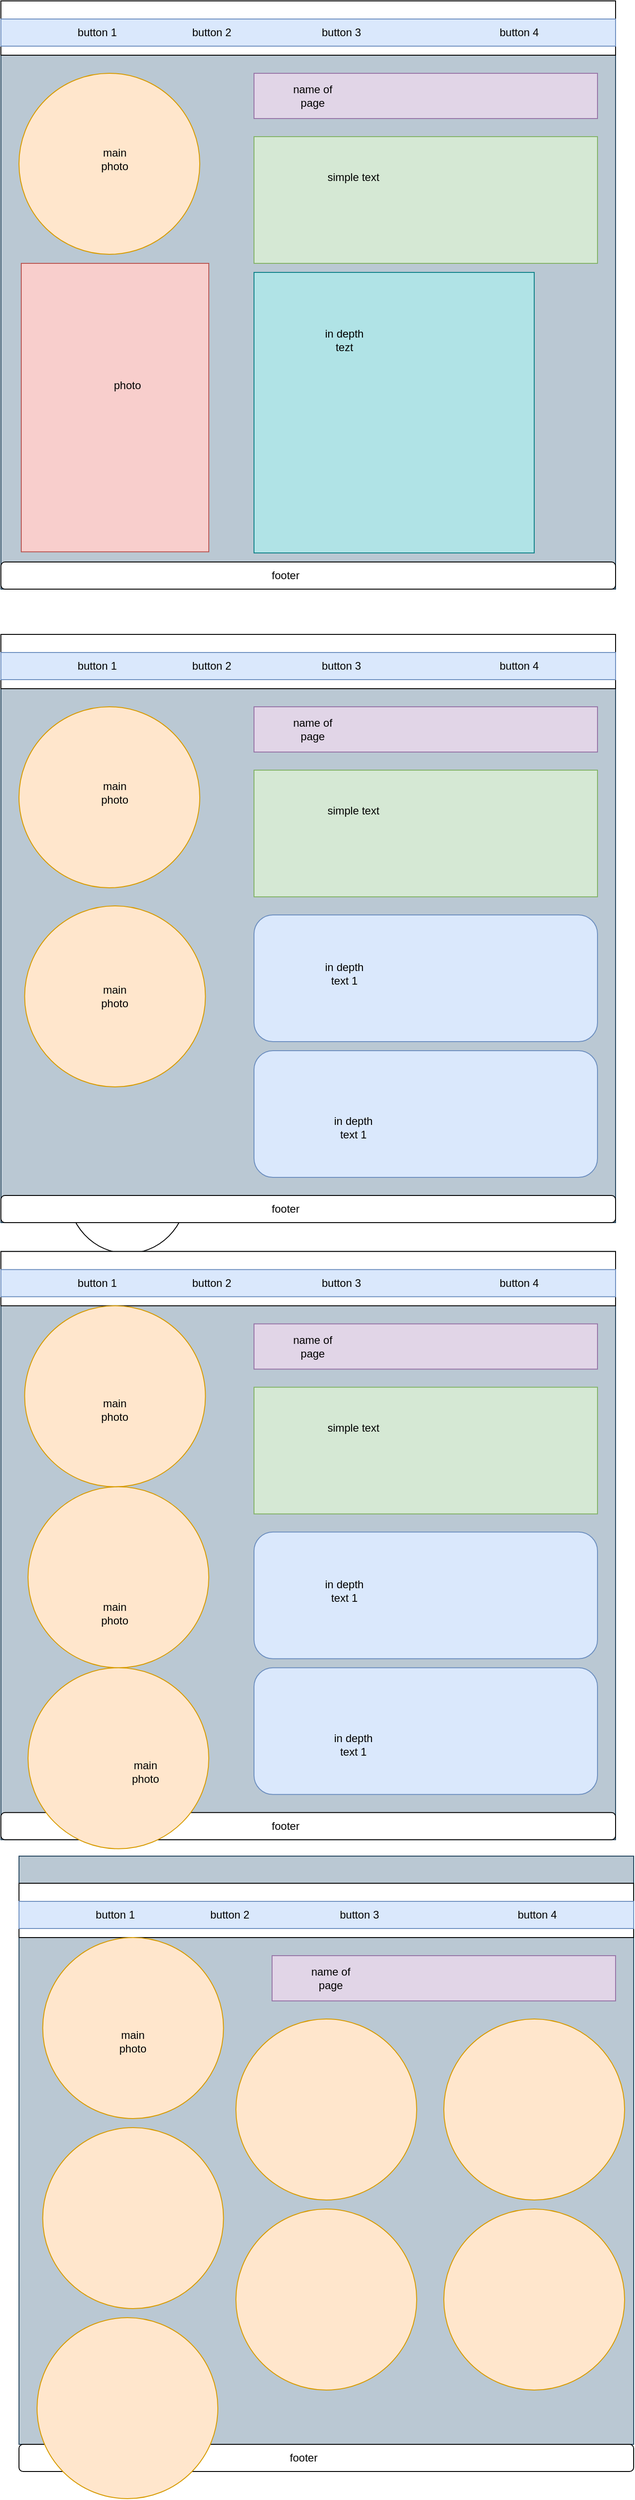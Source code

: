 <mxfile version="15.4.1" type="github">
  <diagram id="1Vn8lliQNEMfweE4_VYO" name="Page-1">
    <mxGraphModel dx="1574" dy="2031" grid="1" gridSize="10" guides="1" tooltips="1" connect="1" arrows="1" fold="1" page="1" pageScale="1" pageWidth="850" pageHeight="1100" math="0" shadow="0">
      <root>
        <mxCell id="0" />
        <mxCell id="1" parent="0" />
        <mxCell id="4bTokj8TWiAOkd2k1one-3" value="" style="rounded=0;whiteSpace=wrap;html=1;fillColor=#bac8d3;strokeColor=#23445d;" parent="1" vertex="1">
          <mxGeometry x="110" y="-1020" width="680" height="650" as="geometry" />
        </mxCell>
        <mxCell id="4bTokj8TWiAOkd2k1one-4" value="" style="rounded=1;whiteSpace=wrap;html=1;" parent="1" vertex="1">
          <mxGeometry x="110" y="-400" width="680" height="30" as="geometry" />
        </mxCell>
        <mxCell id="4IvhfYKciZKg-ZXPkNbz-18" value="" style="shape=lineEllipse;line=vertical;perimeter=ellipsePerimeter;whiteSpace=wrap;html=1;backgroundOutline=1;rotation=91;" vertex="1" parent="1">
          <mxGeometry x="181.87" y="230" width="136.26" height="131.87" as="geometry" />
        </mxCell>
        <mxCell id="4bTokj8TWiAOkd2k1one-6" value="footer" style="text;html=1;strokeColor=none;fillColor=none;align=center;verticalAlign=middle;whiteSpace=wrap;rounded=0;" parent="1" vertex="1">
          <mxGeometry x="395" y="-400" width="60" height="30" as="geometry" />
        </mxCell>
        <mxCell id="4bTokj8TWiAOkd2k1one-7" value="" style="rounded=0;whiteSpace=wrap;html=1;" parent="1" vertex="1">
          <mxGeometry x="110" y="-1020" width="680" height="60" as="geometry" />
        </mxCell>
        <mxCell id="4bTokj8TWiAOkd2k1one-8" value="button 1&amp;nbsp; &amp;nbsp; &amp;nbsp; &amp;nbsp; &amp;nbsp; &amp;nbsp; &amp;nbsp; &amp;nbsp; &amp;nbsp; &amp;nbsp; &amp;nbsp; &amp;nbsp; &amp;nbsp;button 2&amp;nbsp; &amp;nbsp; &amp;nbsp; &amp;nbsp; &amp;nbsp; &amp;nbsp; &amp;nbsp; &amp;nbsp; &amp;nbsp; &amp;nbsp; &amp;nbsp; &amp;nbsp; &amp;nbsp; &amp;nbsp; &amp;nbsp; button 3&amp;nbsp; &amp;nbsp; &amp;nbsp; &amp;nbsp; &amp;nbsp; &amp;nbsp; &amp;nbsp; &amp;nbsp; &amp;nbsp; &amp;nbsp; &amp;nbsp; &amp;nbsp; &amp;nbsp; &amp;nbsp; &amp;nbsp; &amp;nbsp; &amp;nbsp; &amp;nbsp; &amp;nbsp; &amp;nbsp; &amp;nbsp; &amp;nbsp; &amp;nbsp; button 4" style="text;html=1;strokeColor=#6c8ebf;fillColor=#dae8fc;align=center;verticalAlign=middle;whiteSpace=wrap;rounded=0;" parent="1" vertex="1">
          <mxGeometry x="110" y="-1000" width="680" height="30" as="geometry" />
        </mxCell>
        <mxCell id="4bTokj8TWiAOkd2k1one-9" value="" style="ellipse;whiteSpace=wrap;html=1;aspect=fixed;fillColor=#ffe6cc;strokeColor=#d79b00;" parent="1" vertex="1">
          <mxGeometry x="130" y="-940" width="200" height="200" as="geometry" />
        </mxCell>
        <mxCell id="4bTokj8TWiAOkd2k1one-11" value="" style="rounded=0;whiteSpace=wrap;html=1;fillColor=#e1d5e7;strokeColor=#9673a6;" parent="1" vertex="1">
          <mxGeometry x="390" y="-940" width="380" height="50" as="geometry" />
        </mxCell>
        <mxCell id="4bTokj8TWiAOkd2k1one-12" value="" style="rounded=0;whiteSpace=wrap;html=1;fillColor=#d5e8d4;strokeColor=#82b366;" parent="1" vertex="1">
          <mxGeometry x="390" y="-870" width="380" height="140" as="geometry" />
        </mxCell>
        <mxCell id="4bTokj8TWiAOkd2k1one-13" value="" style="whiteSpace=wrap;html=1;aspect=fixed;fillColor=#b0e3e6;strokeColor=#0e8088;" parent="1" vertex="1">
          <mxGeometry x="390" y="-720" width="310" height="310" as="geometry" />
        </mxCell>
        <mxCell id="4bTokj8TWiAOkd2k1one-15" value="" style="rounded=0;whiteSpace=wrap;html=1;rotation=90;fillColor=#f8cecc;strokeColor=#b85450;" parent="1" vertex="1">
          <mxGeometry x="76.88" y="-674.37" width="318.75" height="207.5" as="geometry" />
        </mxCell>
        <mxCell id="4bTokj8TWiAOkd2k1one-16" value="simple text" style="text;html=1;strokeColor=none;fillColor=none;align=center;verticalAlign=middle;whiteSpace=wrap;rounded=0;" parent="1" vertex="1">
          <mxGeometry x="470" y="-840" width="60" height="30" as="geometry" />
        </mxCell>
        <mxCell id="4bTokj8TWiAOkd2k1one-17" value="in depth tezt" style="text;html=1;strokeColor=none;fillColor=none;align=center;verticalAlign=middle;whiteSpace=wrap;rounded=0;" parent="1" vertex="1">
          <mxGeometry x="460" y="-660" width="60" height="30" as="geometry" />
        </mxCell>
        <mxCell id="4bTokj8TWiAOkd2k1one-18" value="photo" style="text;html=1;strokeColor=none;fillColor=none;align=center;verticalAlign=middle;whiteSpace=wrap;rounded=0;" parent="1" vertex="1">
          <mxGeometry x="220" y="-610" width="60" height="30" as="geometry" />
        </mxCell>
        <mxCell id="4bTokj8TWiAOkd2k1one-19" value="main photo&lt;span style=&quot;color: rgba(0 , 0 , 0 , 0) ; font-family: monospace ; font-size: 0px&quot;&gt;%3CmxGraphModel%3E%3Croot%3E%3CmxCell%20id%3D%220%22%2F%3E%3CmxCell%20id%3D%221%22%20parent%3D%220%22%2F%3E%3CmxCell%20id%3D%222%22%20value%3D%22photo%22%20style%3D%22text%3Bhtml%3D1%3BstrokeColor%3Dnone%3BfillColor%3Dnone%3Balign%3Dcenter%3BverticalAlign%3Dmiddle%3BwhiteSpace%3Dwrap%3Brounded%3D0%3B%22%20vertex%3D%221%22%20parent%3D%221%22%3E%3CmxGeometry%20x%3D%22220%22%20y%3D%22-610%22%20width%3D%2260%22%20height%3D%2230%22%20as%3D%22geometry%22%2F%3E%3C%2FmxCell%3E%3C%2Froot%3E%3C%2FmxGraphModel%3E&lt;/span&gt;" style="text;html=1;strokeColor=none;fillColor=none;align=center;verticalAlign=middle;whiteSpace=wrap;rounded=0;" parent="1" vertex="1">
          <mxGeometry x="206.26" y="-860" width="60" height="30" as="geometry" />
        </mxCell>
        <mxCell id="4bTokj8TWiAOkd2k1one-20" value="name of page" style="text;html=1;strokeColor=none;fillColor=none;align=center;verticalAlign=middle;whiteSpace=wrap;rounded=0;" parent="1" vertex="1">
          <mxGeometry x="425" y="-930" width="60" height="30" as="geometry" />
        </mxCell>
        <mxCell id="4IvhfYKciZKg-ZXPkNbz-1" value="" style="rounded=0;whiteSpace=wrap;html=1;fillColor=#bac8d3;strokeColor=#23445d;" vertex="1" parent="1">
          <mxGeometry x="110" y="-320" width="680" height="650" as="geometry" />
        </mxCell>
        <mxCell id="4IvhfYKciZKg-ZXPkNbz-2" value="" style="rounded=1;whiteSpace=wrap;html=1;" vertex="1" parent="1">
          <mxGeometry x="110" y="300" width="680" height="30" as="geometry" />
        </mxCell>
        <mxCell id="4IvhfYKciZKg-ZXPkNbz-3" value="footer" style="text;html=1;strokeColor=none;fillColor=none;align=center;verticalAlign=middle;whiteSpace=wrap;rounded=0;" vertex="1" parent="1">
          <mxGeometry x="395" y="300" width="60" height="30" as="geometry" />
        </mxCell>
        <mxCell id="4IvhfYKciZKg-ZXPkNbz-4" value="" style="rounded=0;whiteSpace=wrap;html=1;" vertex="1" parent="1">
          <mxGeometry x="110" y="-320" width="680" height="60" as="geometry" />
        </mxCell>
        <mxCell id="4IvhfYKciZKg-ZXPkNbz-5" value="button 1&amp;nbsp; &amp;nbsp; &amp;nbsp; &amp;nbsp; &amp;nbsp; &amp;nbsp; &amp;nbsp; &amp;nbsp; &amp;nbsp; &amp;nbsp; &amp;nbsp; &amp;nbsp; &amp;nbsp;button 2&amp;nbsp; &amp;nbsp; &amp;nbsp; &amp;nbsp; &amp;nbsp; &amp;nbsp; &amp;nbsp; &amp;nbsp; &amp;nbsp; &amp;nbsp; &amp;nbsp; &amp;nbsp; &amp;nbsp; &amp;nbsp; &amp;nbsp; button 3&amp;nbsp; &amp;nbsp; &amp;nbsp; &amp;nbsp; &amp;nbsp; &amp;nbsp; &amp;nbsp; &amp;nbsp; &amp;nbsp; &amp;nbsp; &amp;nbsp; &amp;nbsp; &amp;nbsp; &amp;nbsp; &amp;nbsp; &amp;nbsp; &amp;nbsp; &amp;nbsp; &amp;nbsp; &amp;nbsp; &amp;nbsp; &amp;nbsp; &amp;nbsp; button 4" style="text;html=1;strokeColor=#6c8ebf;fillColor=#dae8fc;align=center;verticalAlign=middle;whiteSpace=wrap;rounded=0;" vertex="1" parent="1">
          <mxGeometry x="110" y="-300" width="680" height="30" as="geometry" />
        </mxCell>
        <mxCell id="4IvhfYKciZKg-ZXPkNbz-6" value="" style="ellipse;whiteSpace=wrap;html=1;aspect=fixed;fillColor=#ffe6cc;strokeColor=#d79b00;" vertex="1" parent="1">
          <mxGeometry x="130" y="-240" width="200" height="200" as="geometry" />
        </mxCell>
        <mxCell id="4IvhfYKciZKg-ZXPkNbz-7" value="" style="rounded=0;whiteSpace=wrap;html=1;fillColor=#e1d5e7;strokeColor=#9673a6;" vertex="1" parent="1">
          <mxGeometry x="390" y="-240" width="380" height="50" as="geometry" />
        </mxCell>
        <mxCell id="4IvhfYKciZKg-ZXPkNbz-8" value="" style="rounded=0;whiteSpace=wrap;html=1;fillColor=#d5e8d4;strokeColor=#82b366;" vertex="1" parent="1">
          <mxGeometry x="390" y="-170" width="380" height="140" as="geometry" />
        </mxCell>
        <mxCell id="4IvhfYKciZKg-ZXPkNbz-11" value="simple text" style="text;html=1;strokeColor=none;fillColor=none;align=center;verticalAlign=middle;whiteSpace=wrap;rounded=0;" vertex="1" parent="1">
          <mxGeometry x="470" y="-140" width="60" height="30" as="geometry" />
        </mxCell>
        <mxCell id="4IvhfYKciZKg-ZXPkNbz-13" value="photo" style="text;html=1;strokeColor=none;fillColor=none;align=center;verticalAlign=middle;whiteSpace=wrap;rounded=0;" vertex="1" parent="1">
          <mxGeometry x="220" y="90" width="60" height="30" as="geometry" />
        </mxCell>
        <mxCell id="4IvhfYKciZKg-ZXPkNbz-14" value="main photo&lt;span style=&quot;color: rgba(0 , 0 , 0 , 0) ; font-family: monospace ; font-size: 0px&quot;&gt;%3CmxGraphModel%3E%3Croot%3E%3CmxCell%20id%3D%220%22%2F%3E%3CmxCell%20id%3D%221%22%20parent%3D%220%22%2F%3E%3CmxCell%20id%3D%222%22%20value%3D%22photo%22%20style%3D%22text%3Bhtml%3D1%3BstrokeColor%3Dnone%3BfillColor%3Dnone%3Balign%3Dcenter%3BverticalAlign%3Dmiddle%3BwhiteSpace%3Dwrap%3Brounded%3D0%3B%22%20vertex%3D%221%22%20parent%3D%221%22%3E%3CmxGeometry%20x%3D%22220%22%20y%3D%22-610%22%20width%3D%2260%22%20height%3D%2230%22%20as%3D%22geometry%22%2F%3E%3C%2FmxCell%3E%3C%2Froot%3E%3C%2FmxGraphModel%3E&lt;/span&gt;" style="text;html=1;strokeColor=none;fillColor=none;align=center;verticalAlign=middle;whiteSpace=wrap;rounded=0;" vertex="1" parent="1">
          <mxGeometry x="206.26" y="-160" width="60" height="30" as="geometry" />
        </mxCell>
        <mxCell id="4IvhfYKciZKg-ZXPkNbz-15" value="name of page" style="text;html=1;strokeColor=none;fillColor=none;align=center;verticalAlign=middle;whiteSpace=wrap;rounded=0;" vertex="1" parent="1">
          <mxGeometry x="425" y="-230" width="60" height="30" as="geometry" />
        </mxCell>
        <mxCell id="4IvhfYKciZKg-ZXPkNbz-17" value="" style="ellipse;whiteSpace=wrap;html=1;aspect=fixed;fillColor=#ffe6cc;strokeColor=#d79b00;" vertex="1" parent="1">
          <mxGeometry x="136.26" y="-20" width="200" height="200" as="geometry" />
        </mxCell>
        <mxCell id="4IvhfYKciZKg-ZXPkNbz-20" value="" style="rounded=1;whiteSpace=wrap;html=1;fillColor=#dae8fc;strokeColor=#6c8ebf;" vertex="1" parent="1">
          <mxGeometry x="390" y="-10" width="380" height="140" as="geometry" />
        </mxCell>
        <mxCell id="4IvhfYKciZKg-ZXPkNbz-12" value="in depth text 1" style="text;html=1;strokeColor=none;fillColor=none;align=center;verticalAlign=middle;whiteSpace=wrap;rounded=0;" vertex="1" parent="1">
          <mxGeometry x="460" y="40" width="60" height="30" as="geometry" />
        </mxCell>
        <mxCell id="4IvhfYKciZKg-ZXPkNbz-21" value="" style="rounded=1;whiteSpace=wrap;html=1;fillColor=#dae8fc;strokeColor=#6c8ebf;" vertex="1" parent="1">
          <mxGeometry x="390" y="140" width="380" height="140" as="geometry" />
        </mxCell>
        <mxCell id="4IvhfYKciZKg-ZXPkNbz-22" value="in depth text 1" style="text;html=1;strokeColor=none;fillColor=none;align=center;verticalAlign=middle;whiteSpace=wrap;rounded=0;" vertex="1" parent="1">
          <mxGeometry x="470" y="210" width="60" height="30" as="geometry" />
        </mxCell>
        <mxCell id="4IvhfYKciZKg-ZXPkNbz-23" value="main photo&lt;span style=&quot;color: rgba(0 , 0 , 0 , 0) ; font-family: monospace ; font-size: 0px&quot;&gt;%3CmxGraphModel%3E%3Croot%3E%3CmxCell%20id%3D%220%22%2F%3E%3CmxCell%20id%3D%221%22%20parent%3D%220%22%2F%3E%3CmxCell%20id%3D%222%22%20value%3D%22photo%22%20style%3D%22text%3Bhtml%3D1%3BstrokeColor%3Dnone%3BfillColor%3Dnone%3Balign%3Dcenter%3BverticalAlign%3Dmiddle%3BwhiteSpace%3Dwrap%3Brounded%3D0%3B%22%20vertex%3D%221%22%20parent%3D%221%22%3E%3CmxGeometry%20x%3D%22220%22%20y%3D%22-610%22%20width%3D%2260%22%20height%3D%2230%22%20as%3D%22geometry%22%2F%3E%3C%2FmxCell%3E%3C%2Froot%3E%3C%2FmxGraphModel%3E&lt;/span&gt;" style="text;html=1;strokeColor=none;fillColor=none;align=center;verticalAlign=middle;whiteSpace=wrap;rounded=0;" vertex="1" parent="1">
          <mxGeometry x="206.26" y="65" width="60" height="30" as="geometry" />
        </mxCell>
        <mxCell id="4IvhfYKciZKg-ZXPkNbz-24" value="" style="rounded=0;whiteSpace=wrap;html=1;fillColor=#bac8d3;strokeColor=#23445d;" vertex="1" parent="1">
          <mxGeometry x="110" y="361.87" width="680" height="650" as="geometry" />
        </mxCell>
        <mxCell id="4IvhfYKciZKg-ZXPkNbz-25" value="" style="rounded=1;whiteSpace=wrap;html=1;" vertex="1" parent="1">
          <mxGeometry x="110" y="981.87" width="680" height="30" as="geometry" />
        </mxCell>
        <mxCell id="4IvhfYKciZKg-ZXPkNbz-26" value="footer" style="text;html=1;strokeColor=none;fillColor=none;align=center;verticalAlign=middle;whiteSpace=wrap;rounded=0;" vertex="1" parent="1">
          <mxGeometry x="395" y="981.87" width="60" height="30" as="geometry" />
        </mxCell>
        <mxCell id="4IvhfYKciZKg-ZXPkNbz-27" value="" style="rounded=0;whiteSpace=wrap;html=1;" vertex="1" parent="1">
          <mxGeometry x="110" y="361.87" width="680" height="60" as="geometry" />
        </mxCell>
        <mxCell id="4IvhfYKciZKg-ZXPkNbz-28" value="button 1&amp;nbsp; &amp;nbsp; &amp;nbsp; &amp;nbsp; &amp;nbsp; &amp;nbsp; &amp;nbsp; &amp;nbsp; &amp;nbsp; &amp;nbsp; &amp;nbsp; &amp;nbsp; &amp;nbsp;button 2&amp;nbsp; &amp;nbsp; &amp;nbsp; &amp;nbsp; &amp;nbsp; &amp;nbsp; &amp;nbsp; &amp;nbsp; &amp;nbsp; &amp;nbsp; &amp;nbsp; &amp;nbsp; &amp;nbsp; &amp;nbsp; &amp;nbsp; button 3&amp;nbsp; &amp;nbsp; &amp;nbsp; &amp;nbsp; &amp;nbsp; &amp;nbsp; &amp;nbsp; &amp;nbsp; &amp;nbsp; &amp;nbsp; &amp;nbsp; &amp;nbsp; &amp;nbsp; &amp;nbsp; &amp;nbsp; &amp;nbsp; &amp;nbsp; &amp;nbsp; &amp;nbsp; &amp;nbsp; &amp;nbsp; &amp;nbsp; &amp;nbsp; button 4" style="text;html=1;strokeColor=#6c8ebf;fillColor=#dae8fc;align=center;verticalAlign=middle;whiteSpace=wrap;rounded=0;" vertex="1" parent="1">
          <mxGeometry x="110" y="381.87" width="680" height="30" as="geometry" />
        </mxCell>
        <mxCell id="4IvhfYKciZKg-ZXPkNbz-29" value="" style="ellipse;whiteSpace=wrap;html=1;aspect=fixed;fillColor=#ffe6cc;strokeColor=#d79b00;" vertex="1" parent="1">
          <mxGeometry x="136.26" y="421.87" width="200" height="200" as="geometry" />
        </mxCell>
        <mxCell id="4IvhfYKciZKg-ZXPkNbz-30" value="" style="rounded=0;whiteSpace=wrap;html=1;fillColor=#e1d5e7;strokeColor=#9673a6;" vertex="1" parent="1">
          <mxGeometry x="390" y="441.87" width="380" height="50" as="geometry" />
        </mxCell>
        <mxCell id="4IvhfYKciZKg-ZXPkNbz-31" value="" style="rounded=0;whiteSpace=wrap;html=1;fillColor=#d5e8d4;strokeColor=#82b366;" vertex="1" parent="1">
          <mxGeometry x="390" y="511.87" width="380" height="140" as="geometry" />
        </mxCell>
        <mxCell id="4IvhfYKciZKg-ZXPkNbz-32" value="simple text" style="text;html=1;strokeColor=none;fillColor=none;align=center;verticalAlign=middle;whiteSpace=wrap;rounded=0;" vertex="1" parent="1">
          <mxGeometry x="470" y="541.87" width="60" height="30" as="geometry" />
        </mxCell>
        <mxCell id="4IvhfYKciZKg-ZXPkNbz-33" value="photo" style="text;html=1;strokeColor=none;fillColor=none;align=center;verticalAlign=middle;whiteSpace=wrap;rounded=0;" vertex="1" parent="1">
          <mxGeometry x="220" y="771.87" width="60" height="30" as="geometry" />
        </mxCell>
        <mxCell id="4IvhfYKciZKg-ZXPkNbz-34" value="main photo&lt;span style=&quot;color: rgba(0 , 0 , 0 , 0) ; font-family: monospace ; font-size: 0px&quot;&gt;%3CmxGraphModel%3E%3Croot%3E%3CmxCell%20id%3D%220%22%2F%3E%3CmxCell%20id%3D%221%22%20parent%3D%220%22%2F%3E%3CmxCell%20id%3D%222%22%20value%3D%22photo%22%20style%3D%22text%3Bhtml%3D1%3BstrokeColor%3Dnone%3BfillColor%3Dnone%3Balign%3Dcenter%3BverticalAlign%3Dmiddle%3BwhiteSpace%3Dwrap%3Brounded%3D0%3B%22%20vertex%3D%221%22%20parent%3D%221%22%3E%3CmxGeometry%20x%3D%22220%22%20y%3D%22-610%22%20width%3D%2260%22%20height%3D%2230%22%20as%3D%22geometry%22%2F%3E%3C%2FmxCell%3E%3C%2Froot%3E%3C%2FmxGraphModel%3E&lt;/span&gt;" style="text;html=1;strokeColor=none;fillColor=none;align=center;verticalAlign=middle;whiteSpace=wrap;rounded=0;" vertex="1" parent="1">
          <mxGeometry x="206.26" y="521.87" width="60" height="30" as="geometry" />
        </mxCell>
        <mxCell id="4IvhfYKciZKg-ZXPkNbz-35" value="name of page" style="text;html=1;strokeColor=none;fillColor=none;align=center;verticalAlign=middle;whiteSpace=wrap;rounded=0;" vertex="1" parent="1">
          <mxGeometry x="425" y="451.87" width="60" height="30" as="geometry" />
        </mxCell>
        <mxCell id="4IvhfYKciZKg-ZXPkNbz-36" value="" style="ellipse;whiteSpace=wrap;html=1;aspect=fixed;fillColor=#ffe6cc;strokeColor=#d79b00;" vertex="1" parent="1">
          <mxGeometry x="140" y="621.87" width="200" height="200" as="geometry" />
        </mxCell>
        <mxCell id="4IvhfYKciZKg-ZXPkNbz-37" value="" style="rounded=1;whiteSpace=wrap;html=1;fillColor=#dae8fc;strokeColor=#6c8ebf;" vertex="1" parent="1">
          <mxGeometry x="390" y="671.87" width="380" height="140" as="geometry" />
        </mxCell>
        <mxCell id="4IvhfYKciZKg-ZXPkNbz-38" value="in depth text 1" style="text;html=1;strokeColor=none;fillColor=none;align=center;verticalAlign=middle;whiteSpace=wrap;rounded=0;" vertex="1" parent="1">
          <mxGeometry x="460" y="721.87" width="60" height="30" as="geometry" />
        </mxCell>
        <mxCell id="4IvhfYKciZKg-ZXPkNbz-39" value="" style="rounded=1;whiteSpace=wrap;html=1;fillColor=#dae8fc;strokeColor=#6c8ebf;" vertex="1" parent="1">
          <mxGeometry x="390" y="821.87" width="380" height="140" as="geometry" />
        </mxCell>
        <mxCell id="4IvhfYKciZKg-ZXPkNbz-40" value="in depth text 1" style="text;html=1;strokeColor=none;fillColor=none;align=center;verticalAlign=middle;whiteSpace=wrap;rounded=0;" vertex="1" parent="1">
          <mxGeometry x="470" y="891.87" width="60" height="30" as="geometry" />
        </mxCell>
        <mxCell id="4IvhfYKciZKg-ZXPkNbz-41" value="main photo&lt;span style=&quot;color: rgba(0 , 0 , 0 , 0) ; font-family: monospace ; font-size: 0px&quot;&gt;%3CmxGraphModel%3E%3Croot%3E%3CmxCell%20id%3D%220%22%2F%3E%3CmxCell%20id%3D%221%22%20parent%3D%220%22%2F%3E%3CmxCell%20id%3D%222%22%20value%3D%22photo%22%20style%3D%22text%3Bhtml%3D1%3BstrokeColor%3Dnone%3BfillColor%3Dnone%3Balign%3Dcenter%3BverticalAlign%3Dmiddle%3BwhiteSpace%3Dwrap%3Brounded%3D0%3B%22%20vertex%3D%221%22%20parent%3D%221%22%3E%3CmxGeometry%20x%3D%22220%22%20y%3D%22-610%22%20width%3D%2260%22%20height%3D%2230%22%20as%3D%22geometry%22%2F%3E%3C%2FmxCell%3E%3C%2Froot%3E%3C%2FmxGraphModel%3E&lt;/span&gt;" style="text;html=1;strokeColor=none;fillColor=none;align=center;verticalAlign=middle;whiteSpace=wrap;rounded=0;" vertex="1" parent="1">
          <mxGeometry x="206.26" y="746.87" width="60" height="30" as="geometry" />
        </mxCell>
        <mxCell id="4IvhfYKciZKg-ZXPkNbz-42" value="" style="ellipse;whiteSpace=wrap;html=1;aspect=fixed;fillColor=#ffe6cc;strokeColor=#d79b00;" vertex="1" parent="1">
          <mxGeometry x="140" y="821.87" width="200" height="200" as="geometry" />
        </mxCell>
        <mxCell id="4IvhfYKciZKg-ZXPkNbz-43" value="main photo&lt;span style=&quot;color: rgba(0 , 0 , 0 , 0) ; font-family: monospace ; font-size: 0px&quot;&gt;%3CmxGraphModel%3E%3Croot%3E%3CmxCell%20id%3D%220%22%2F%3E%3CmxCell%20id%3D%221%22%20parent%3D%220%22%2F%3E%3CmxCell%20id%3D%222%22%20value%3D%22photo%22%20style%3D%22text%3Bhtml%3D1%3BstrokeColor%3Dnone%3BfillColor%3Dnone%3Balign%3Dcenter%3BverticalAlign%3Dmiddle%3BwhiteSpace%3Dwrap%3Brounded%3D0%3B%22%20vertex%3D%221%22%20parent%3D%221%22%3E%3CmxGeometry%20x%3D%22220%22%20y%3D%22-610%22%20width%3D%2260%22%20height%3D%2230%22%20as%3D%22geometry%22%2F%3E%3C%2FmxCell%3E%3C%2Froot%3E%3C%2FmxGraphModel%3E&lt;/span&gt;" style="text;html=1;strokeColor=none;fillColor=none;align=center;verticalAlign=middle;whiteSpace=wrap;rounded=0;" vertex="1" parent="1">
          <mxGeometry x="240" y="921.87" width="60" height="30" as="geometry" />
        </mxCell>
        <mxCell id="4IvhfYKciZKg-ZXPkNbz-45" value="" style="rounded=0;whiteSpace=wrap;html=1;fillColor=#bac8d3;strokeColor=#23445d;" vertex="1" parent="1">
          <mxGeometry x="130" y="1030" width="680" height="650" as="geometry" />
        </mxCell>
        <mxCell id="4IvhfYKciZKg-ZXPkNbz-46" value="" style="rounded=1;whiteSpace=wrap;html=1;" vertex="1" parent="1">
          <mxGeometry x="130" y="1680" width="680" height="30" as="geometry" />
        </mxCell>
        <mxCell id="4IvhfYKciZKg-ZXPkNbz-47" value="footer" style="text;html=1;strokeColor=none;fillColor=none;align=center;verticalAlign=middle;whiteSpace=wrap;rounded=0;" vertex="1" parent="1">
          <mxGeometry x="415" y="1680" width="60" height="30" as="geometry" />
        </mxCell>
        <mxCell id="4IvhfYKciZKg-ZXPkNbz-48" value="" style="rounded=0;whiteSpace=wrap;html=1;" vertex="1" parent="1">
          <mxGeometry x="130" y="1060" width="680" height="60" as="geometry" />
        </mxCell>
        <mxCell id="4IvhfYKciZKg-ZXPkNbz-49" value="button 1&amp;nbsp; &amp;nbsp; &amp;nbsp; &amp;nbsp; &amp;nbsp; &amp;nbsp; &amp;nbsp; &amp;nbsp; &amp;nbsp; &amp;nbsp; &amp;nbsp; &amp;nbsp; &amp;nbsp;button 2&amp;nbsp; &amp;nbsp; &amp;nbsp; &amp;nbsp; &amp;nbsp; &amp;nbsp; &amp;nbsp; &amp;nbsp; &amp;nbsp; &amp;nbsp; &amp;nbsp; &amp;nbsp; &amp;nbsp; &amp;nbsp; &amp;nbsp; button 3&amp;nbsp; &amp;nbsp; &amp;nbsp; &amp;nbsp; &amp;nbsp; &amp;nbsp; &amp;nbsp; &amp;nbsp; &amp;nbsp; &amp;nbsp; &amp;nbsp; &amp;nbsp; &amp;nbsp; &amp;nbsp; &amp;nbsp; &amp;nbsp; &amp;nbsp; &amp;nbsp; &amp;nbsp; &amp;nbsp; &amp;nbsp; &amp;nbsp; &amp;nbsp; button 4" style="text;html=1;strokeColor=#6c8ebf;fillColor=#dae8fc;align=center;verticalAlign=middle;whiteSpace=wrap;rounded=0;" vertex="1" parent="1">
          <mxGeometry x="130" y="1080" width="680" height="30" as="geometry" />
        </mxCell>
        <mxCell id="4IvhfYKciZKg-ZXPkNbz-50" value="" style="ellipse;whiteSpace=wrap;html=1;aspect=fixed;fillColor=#ffe6cc;strokeColor=#d79b00;" vertex="1" parent="1">
          <mxGeometry x="156.26" y="1120" width="200" height="200" as="geometry" />
        </mxCell>
        <mxCell id="4IvhfYKciZKg-ZXPkNbz-51" value="" style="rounded=0;whiteSpace=wrap;html=1;fillColor=#e1d5e7;strokeColor=#9673a6;" vertex="1" parent="1">
          <mxGeometry x="410" y="1140" width="380" height="50" as="geometry" />
        </mxCell>
        <mxCell id="4IvhfYKciZKg-ZXPkNbz-53" value="simple text" style="text;html=1;strokeColor=none;fillColor=none;align=center;verticalAlign=middle;whiteSpace=wrap;rounded=0;" vertex="1" parent="1">
          <mxGeometry x="490" y="1240" width="60" height="30" as="geometry" />
        </mxCell>
        <mxCell id="4IvhfYKciZKg-ZXPkNbz-54" value="photo" style="text;html=1;strokeColor=none;fillColor=none;align=center;verticalAlign=middle;whiteSpace=wrap;rounded=0;" vertex="1" parent="1">
          <mxGeometry x="240" y="1470" width="60" height="30" as="geometry" />
        </mxCell>
        <mxCell id="4IvhfYKciZKg-ZXPkNbz-55" value="main photo&lt;span style=&quot;color: rgba(0 , 0 , 0 , 0) ; font-family: monospace ; font-size: 0px&quot;&gt;%3CmxGraphModel%3E%3Croot%3E%3CmxCell%20id%3D%220%22%2F%3E%3CmxCell%20id%3D%221%22%20parent%3D%220%22%2F%3E%3CmxCell%20id%3D%222%22%20value%3D%22photo%22%20style%3D%22text%3Bhtml%3D1%3BstrokeColor%3Dnone%3BfillColor%3Dnone%3Balign%3Dcenter%3BverticalAlign%3Dmiddle%3BwhiteSpace%3Dwrap%3Brounded%3D0%3B%22%20vertex%3D%221%22%20parent%3D%221%22%3E%3CmxGeometry%20x%3D%22220%22%20y%3D%22-610%22%20width%3D%2260%22%20height%3D%2230%22%20as%3D%22geometry%22%2F%3E%3C%2FmxCell%3E%3C%2Froot%3E%3C%2FmxGraphModel%3E&lt;/span&gt;" style="text;html=1;strokeColor=none;fillColor=none;align=center;verticalAlign=middle;whiteSpace=wrap;rounded=0;" vertex="1" parent="1">
          <mxGeometry x="226.26" y="1220" width="60" height="30" as="geometry" />
        </mxCell>
        <mxCell id="4IvhfYKciZKg-ZXPkNbz-56" value="name of page" style="text;html=1;strokeColor=none;fillColor=none;align=center;verticalAlign=middle;whiteSpace=wrap;rounded=0;" vertex="1" parent="1">
          <mxGeometry x="445" y="1150" width="60" height="30" as="geometry" />
        </mxCell>
        <mxCell id="4IvhfYKciZKg-ZXPkNbz-57" value="" style="ellipse;whiteSpace=wrap;html=1;aspect=fixed;fillColor=#ffe6cc;strokeColor=#d79b00;" vertex="1" parent="1">
          <mxGeometry x="370" y="1210" width="200" height="200" as="geometry" />
        </mxCell>
        <mxCell id="4IvhfYKciZKg-ZXPkNbz-62" value="main photo&lt;span style=&quot;color: rgba(0 , 0 , 0 , 0) ; font-family: monospace ; font-size: 0px&quot;&gt;%3CmxGraphModel%3E%3Croot%3E%3CmxCell%20id%3D%220%22%2F%3E%3CmxCell%20id%3D%221%22%20parent%3D%220%22%2F%3E%3CmxCell%20id%3D%222%22%20value%3D%22photo%22%20style%3D%22text%3Bhtml%3D1%3BstrokeColor%3Dnone%3BfillColor%3Dnone%3Balign%3Dcenter%3BverticalAlign%3Dmiddle%3BwhiteSpace%3Dwrap%3Brounded%3D0%3B%22%20vertex%3D%221%22%20parent%3D%221%22%3E%3CmxGeometry%20x%3D%22220%22%20y%3D%22-610%22%20width%3D%2260%22%20height%3D%2230%22%20as%3D%22geometry%22%2F%3E%3C%2FmxCell%3E%3C%2Froot%3E%3C%2FmxGraphModel%3E&lt;/span&gt;" style="text;html=1;strokeColor=none;fillColor=none;align=center;verticalAlign=middle;whiteSpace=wrap;rounded=0;" vertex="1" parent="1">
          <mxGeometry x="226.26" y="1445" width="60" height="30" as="geometry" />
        </mxCell>
        <mxCell id="4IvhfYKciZKg-ZXPkNbz-63" value="" style="ellipse;whiteSpace=wrap;html=1;aspect=fixed;fillColor=#ffe6cc;strokeColor=#d79b00;" vertex="1" parent="1">
          <mxGeometry x="156.26" y="1330" width="200" height="200" as="geometry" />
        </mxCell>
        <mxCell id="4IvhfYKciZKg-ZXPkNbz-64" value="main photo&lt;span style=&quot;color: rgba(0 , 0 , 0 , 0) ; font-family: monospace ; font-size: 0px&quot;&gt;%3CmxGraphModel%3E%3Croot%3E%3CmxCell%20id%3D%220%22%2F%3E%3CmxCell%20id%3D%221%22%20parent%3D%220%22%2F%3E%3CmxCell%20id%3D%222%22%20value%3D%22photo%22%20style%3D%22text%3Bhtml%3D1%3BstrokeColor%3Dnone%3BfillColor%3Dnone%3Balign%3Dcenter%3BverticalAlign%3Dmiddle%3BwhiteSpace%3Dwrap%3Brounded%3D0%3B%22%20vertex%3D%221%22%20parent%3D%221%22%3E%3CmxGeometry%20x%3D%22220%22%20y%3D%22-610%22%20width%3D%2260%22%20height%3D%2230%22%20as%3D%22geometry%22%2F%3E%3C%2FmxCell%3E%3C%2Froot%3E%3C%2FmxGraphModel%3E&lt;/span&gt;" style="text;html=1;strokeColor=none;fillColor=none;align=center;verticalAlign=middle;whiteSpace=wrap;rounded=0;" vertex="1" parent="1">
          <mxGeometry x="260" y="1620" width="60" height="30" as="geometry" />
        </mxCell>
        <mxCell id="4IvhfYKciZKg-ZXPkNbz-65" value="" style="ellipse;whiteSpace=wrap;html=1;aspect=fixed;fillColor=#ffe6cc;strokeColor=#d79b00;" vertex="1" parent="1">
          <mxGeometry x="600" y="1210" width="200" height="200" as="geometry" />
        </mxCell>
        <mxCell id="4IvhfYKciZKg-ZXPkNbz-66" value="" style="ellipse;whiteSpace=wrap;html=1;aspect=fixed;fillColor=#ffe6cc;strokeColor=#d79b00;" vertex="1" parent="1">
          <mxGeometry x="370" y="1420" width="200" height="200" as="geometry" />
        </mxCell>
        <mxCell id="4IvhfYKciZKg-ZXPkNbz-67" value="" style="ellipse;whiteSpace=wrap;html=1;aspect=fixed;fillColor=#ffe6cc;strokeColor=#d79b00;" vertex="1" parent="1">
          <mxGeometry x="600" y="1420" width="200" height="200" as="geometry" />
        </mxCell>
        <mxCell id="4IvhfYKciZKg-ZXPkNbz-68" value="" style="ellipse;whiteSpace=wrap;html=1;aspect=fixed;fillColor=#ffe6cc;strokeColor=#d79b00;" vertex="1" parent="1">
          <mxGeometry x="150" y="1540" width="200" height="200" as="geometry" />
        </mxCell>
      </root>
    </mxGraphModel>
  </diagram>
</mxfile>
